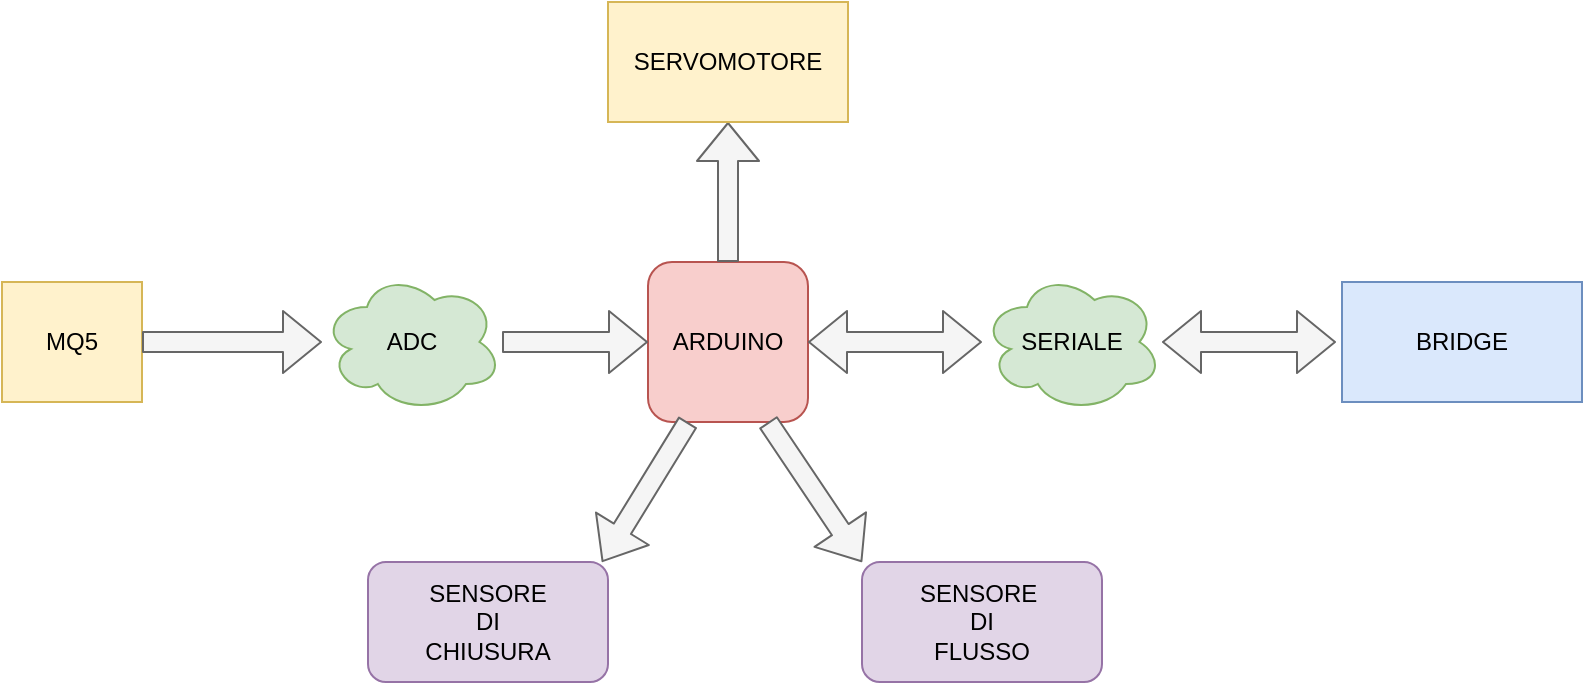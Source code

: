 <mxfile version="10.8.2" type="device"><diagram id="A-9izZmmCN9-z7Qd8fQ-" name="Page-1"><mxGraphModel dx="1394" dy="764" grid="1" gridSize="10" guides="1" tooltips="1" connect="1" arrows="1" fold="1" page="1" pageScale="1" pageWidth="827" pageHeight="1169" math="0" shadow="0"><root><mxCell id="0"/><mxCell id="1" parent="0"/><mxCell id="S8j2Sh6ovNomuoa9tftu-1" value="ARDUINO" style="whiteSpace=wrap;html=1;aspect=fixed;fillColor=#f8cecc;strokeColor=#b85450;rounded=1;" parent="1" vertex="1"><mxGeometry x="373" y="200" width="80" height="80" as="geometry"/></mxCell><mxCell id="S8j2Sh6ovNomuoa9tftu-4" value="" style="shape=flexArrow;endArrow=classic;html=1;exitX=0.5;exitY=0;exitDx=0;exitDy=0;fillColor=#f5f5f5;strokeColor=#666666;" parent="1" source="S8j2Sh6ovNomuoa9tftu-1" edge="1"><mxGeometry width="50" height="50" relative="1" as="geometry"><mxPoint x="390" y="150" as="sourcePoint"/><mxPoint x="413" y="130" as="targetPoint"/></mxGeometry></mxCell><mxCell id="S8j2Sh6ovNomuoa9tftu-5" value="SERVOMOTORE" style="rounded=0;whiteSpace=wrap;html=1;fillColor=#fff2cc;strokeColor=#d6b656;" parent="1" vertex="1"><mxGeometry x="353" y="70" width="120" height="60" as="geometry"/></mxCell><mxCell id="S8j2Sh6ovNomuoa9tftu-6" value="MQ5" style="rounded=0;whiteSpace=wrap;html=1;fillColor=#fff2cc;strokeColor=#d6b656;" parent="1" vertex="1"><mxGeometry x="50" y="210" width="70" height="60" as="geometry"/></mxCell><mxCell id="S8j2Sh6ovNomuoa9tftu-7" value="ADC" style="ellipse;shape=cloud;whiteSpace=wrap;html=1;rounded=1;fillColor=#d5e8d4;strokeColor=#82b366;" parent="1" vertex="1"><mxGeometry x="210" y="205" width="90" height="70" as="geometry"/></mxCell><mxCell id="S8j2Sh6ovNomuoa9tftu-8" value="" style="shape=flexArrow;endArrow=classic;html=1;exitX=1;exitY=0.5;exitDx=0;exitDy=0;fillColor=#f5f5f5;strokeColor=#666666;" parent="1" source="S8j2Sh6ovNomuoa9tftu-6" edge="1"><mxGeometry width="50" height="50" relative="1" as="geometry"><mxPoint x="150" y="160" as="sourcePoint"/><mxPoint x="210" y="240" as="targetPoint"/></mxGeometry></mxCell><mxCell id="S8j2Sh6ovNomuoa9tftu-9" value="" style="shape=flexArrow;endArrow=classic;html=1;entryX=0;entryY=0.5;entryDx=0;entryDy=0;fillColor=#f5f5f5;strokeColor=#666666;" parent="1" target="S8j2Sh6ovNomuoa9tftu-1" edge="1"><mxGeometry width="50" height="50" relative="1" as="geometry"><mxPoint x="300" y="240" as="sourcePoint"/><mxPoint x="280" y="110" as="targetPoint"/></mxGeometry></mxCell><mxCell id="S8j2Sh6ovNomuoa9tftu-10" value="" style="shape=flexArrow;endArrow=classic;startArrow=classic;html=1;exitX=1;exitY=0.5;exitDx=0;exitDy=0;fillColor=#f5f5f5;strokeColor=#666666;" parent="1" source="S8j2Sh6ovNomuoa9tftu-1" edge="1"><mxGeometry width="50" height="50" relative="1" as="geometry"><mxPoint x="570" y="260" as="sourcePoint"/><mxPoint x="540" y="240" as="targetPoint"/></mxGeometry></mxCell><mxCell id="S8j2Sh6ovNomuoa9tftu-12" value="SERIALE" style="ellipse;shape=cloud;whiteSpace=wrap;html=1;rounded=1;fillColor=#d5e8d4;strokeColor=#82b366;" parent="1" vertex="1"><mxGeometry x="540" y="205" width="90" height="70" as="geometry"/></mxCell><mxCell id="S8j2Sh6ovNomuoa9tftu-13" value="" style="shape=flexArrow;endArrow=classic;startArrow=classic;html=1;exitX=1;exitY=0.5;exitDx=0;exitDy=0;fillColor=#f5f5f5;strokeColor=#666666;" parent="1" edge="1"><mxGeometry width="50" height="50" relative="1" as="geometry"><mxPoint x="630" y="240" as="sourcePoint"/><mxPoint x="717" y="240" as="targetPoint"/></mxGeometry></mxCell><mxCell id="S8j2Sh6ovNomuoa9tftu-14" value="BRIDGE" style="rounded=0;whiteSpace=wrap;html=1;fillColor=#dae8fc;strokeColor=#6c8ebf;" parent="1" vertex="1"><mxGeometry x="720" y="210" width="120" height="60" as="geometry"/></mxCell><mxCell id="7KYH6lfr09KZkx4EX3My-2" value="" style="shape=flexArrow;endArrow=classic;html=1;exitX=0.25;exitY=1;exitDx=0;exitDy=0;fillColor=#f5f5f5;strokeColor=#666666;" edge="1" parent="1" source="S8j2Sh6ovNomuoa9tftu-1"><mxGeometry width="50" height="50" relative="1" as="geometry"><mxPoint x="450" y="410" as="sourcePoint"/><mxPoint x="350" y="350" as="targetPoint"/></mxGeometry></mxCell><mxCell id="7KYH6lfr09KZkx4EX3My-3" value="" style="shape=flexArrow;endArrow=classic;html=1;exitX=0.75;exitY=1;exitDx=0;exitDy=0;fillColor=#f5f5f5;strokeColor=#666666;" edge="1" parent="1" source="S8j2Sh6ovNomuoa9tftu-1"><mxGeometry width="50" height="50" relative="1" as="geometry"><mxPoint x="490" y="380" as="sourcePoint"/><mxPoint x="480" y="350" as="targetPoint"/></mxGeometry></mxCell><mxCell id="7KYH6lfr09KZkx4EX3My-5" value="SENSORE&lt;br&gt;DI&lt;br&gt;CHIUSURA&lt;br&gt;" style="rounded=1;whiteSpace=wrap;html=1;fillColor=#e1d5e7;strokeColor=#9673a6;" vertex="1" parent="1"><mxGeometry x="233" y="350" width="120" height="60" as="geometry"/></mxCell><mxCell id="7KYH6lfr09KZkx4EX3My-6" value="SENSORE&amp;nbsp;&lt;br&gt;DI&lt;br&gt;FLUSSO&lt;br&gt;" style="rounded=1;whiteSpace=wrap;html=1;fillColor=#e1d5e7;strokeColor=#9673a6;" vertex="1" parent="1"><mxGeometry x="480" y="350" width="120" height="60" as="geometry"/></mxCell></root></mxGraphModel></diagram></mxfile>
